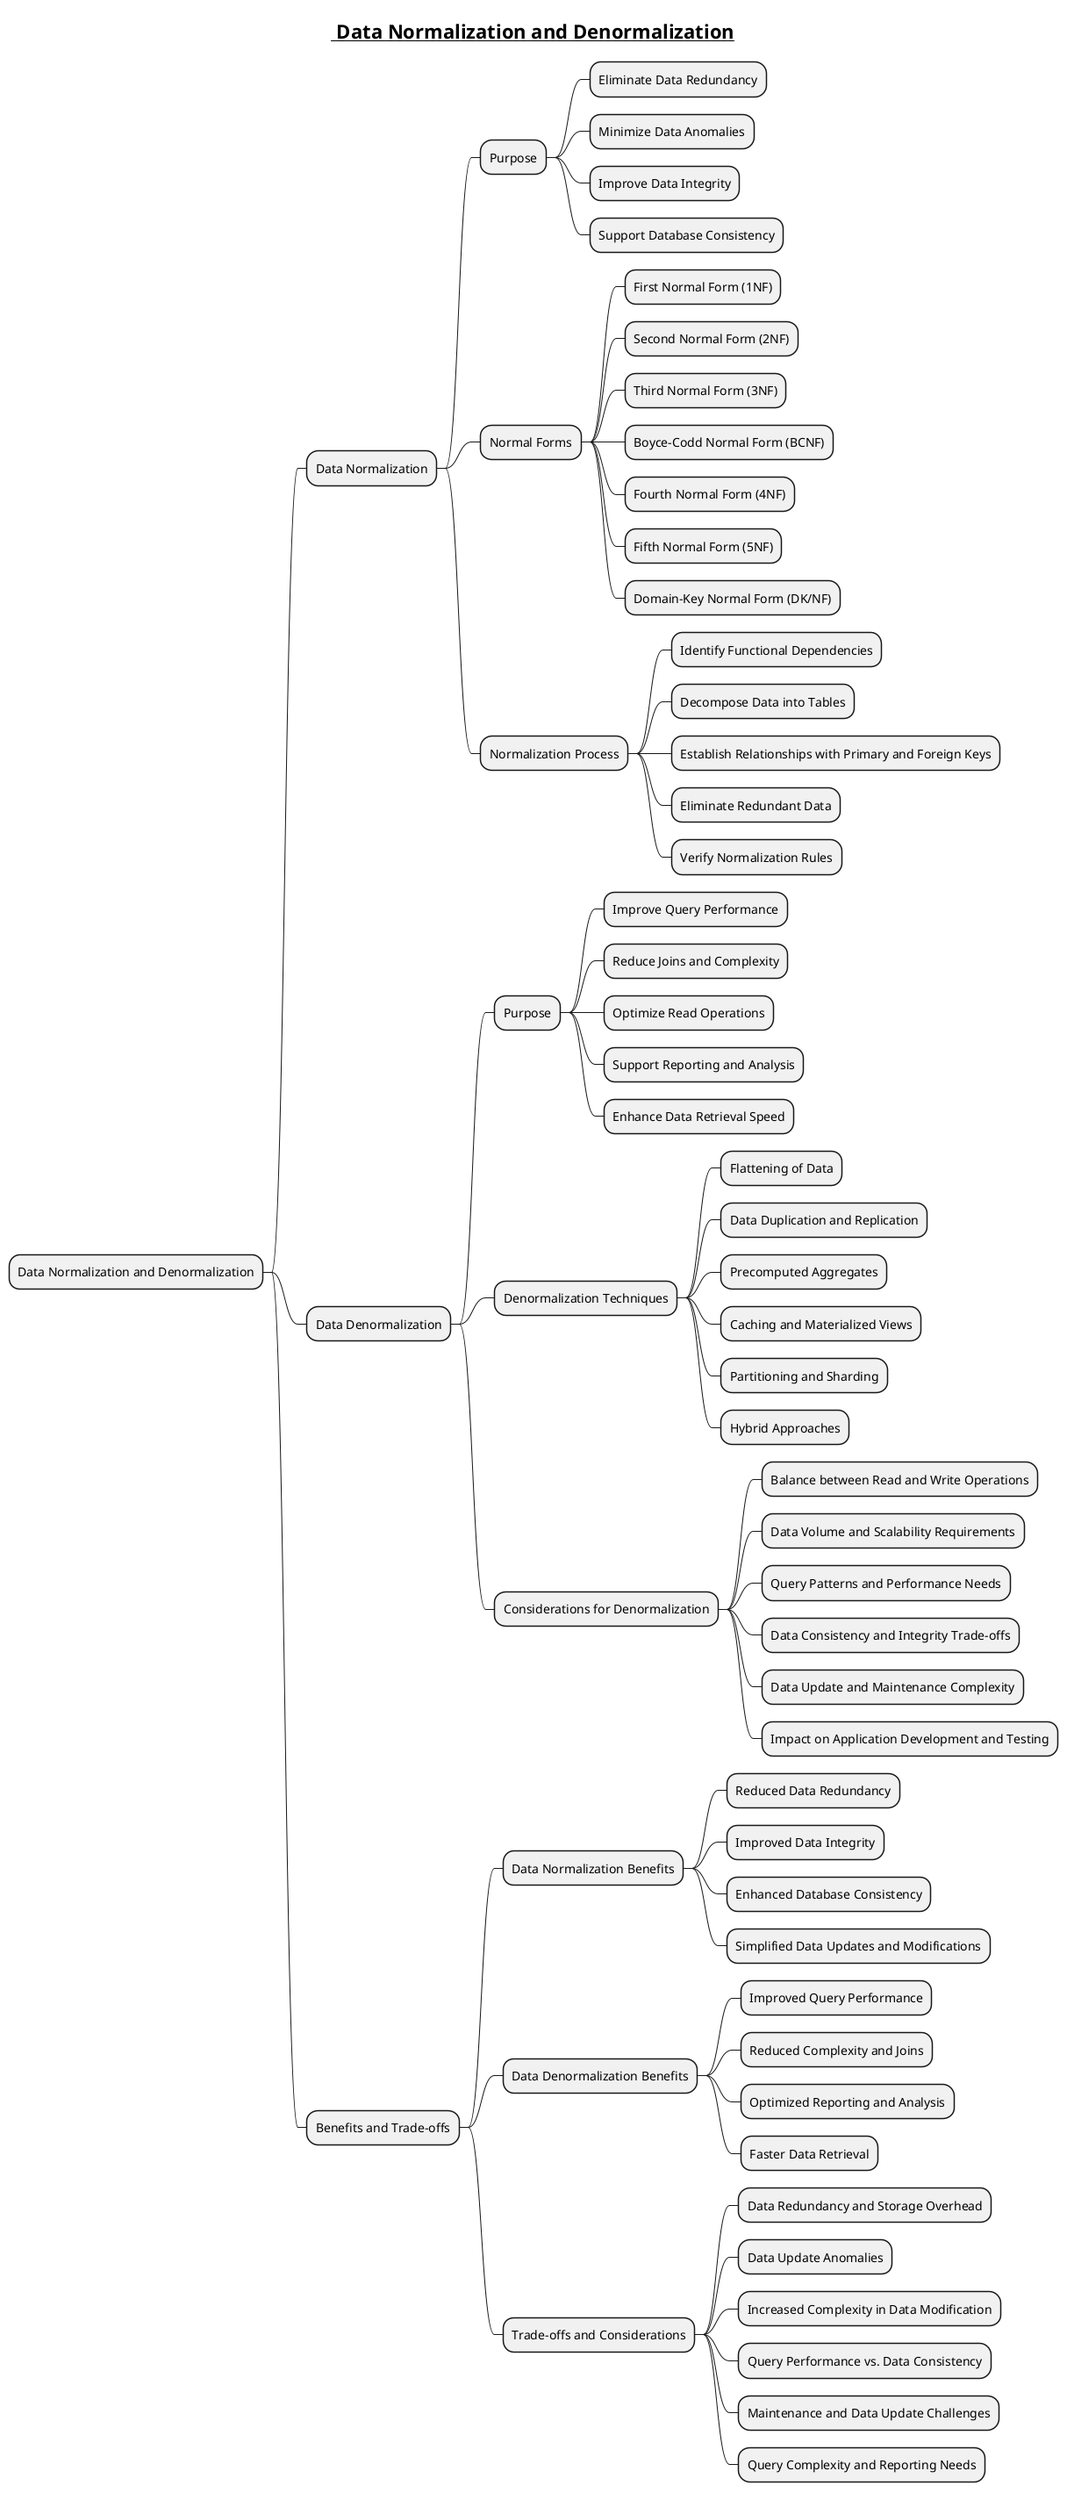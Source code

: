 @startmindmap
title =__ Data Normalization and Denormalization__
* Data Normalization and Denormalization
** Data Normalization
*** Purpose
**** Eliminate Data Redundancy
**** Minimize Data Anomalies
**** Improve Data Integrity
**** Support Database Consistency
*** Normal Forms
**** First Normal Form (1NF)
**** Second Normal Form (2NF)
**** Third Normal Form (3NF)
**** Boyce-Codd Normal Form (BCNF)
**** Fourth Normal Form (4NF)
**** Fifth Normal Form (5NF)
**** Domain-Key Normal Form (DK/NF)
*** Normalization Process
**** Identify Functional Dependencies
**** Decompose Data into Tables
**** Establish Relationships with Primary and Foreign Keys
**** Eliminate Redundant Data
**** Verify Normalization Rules
** Data Denormalization
*** Purpose
**** Improve Query Performance
**** Reduce Joins and Complexity
**** Optimize Read Operations
**** Support Reporting and Analysis
**** Enhance Data Retrieval Speed
*** Denormalization Techniques
**** Flattening of Data
**** Data Duplication and Replication
**** Precomputed Aggregates
**** Caching and Materialized Views
**** Partitioning and Sharding
**** Hybrid Approaches
*** Considerations for Denormalization
**** Balance between Read and Write Operations
**** Data Volume and Scalability Requirements
**** Query Patterns and Performance Needs
**** Data Consistency and Integrity Trade-offs
**** Data Update and Maintenance Complexity
**** Impact on Application Development and Testing
** Benefits and Trade-offs
*** Data Normalization Benefits
**** Reduced Data Redundancy
**** Improved Data Integrity
**** Enhanced Database Consistency
**** Simplified Data Updates and Modifications
*** Data Denormalization Benefits
**** Improved Query Performance
**** Reduced Complexity and Joins
**** Optimized Reporting and Analysis
**** Faster Data Retrieval
*** Trade-offs and Considerations
**** Data Redundancy and Storage Overhead
**** Data Update Anomalies
**** Increased Complexity in Data Modification
**** Query Performance vs. Data Consistency
**** Maintenance and Data Update Challenges
**** Query Complexity and Reporting Needs
@endmindmap
